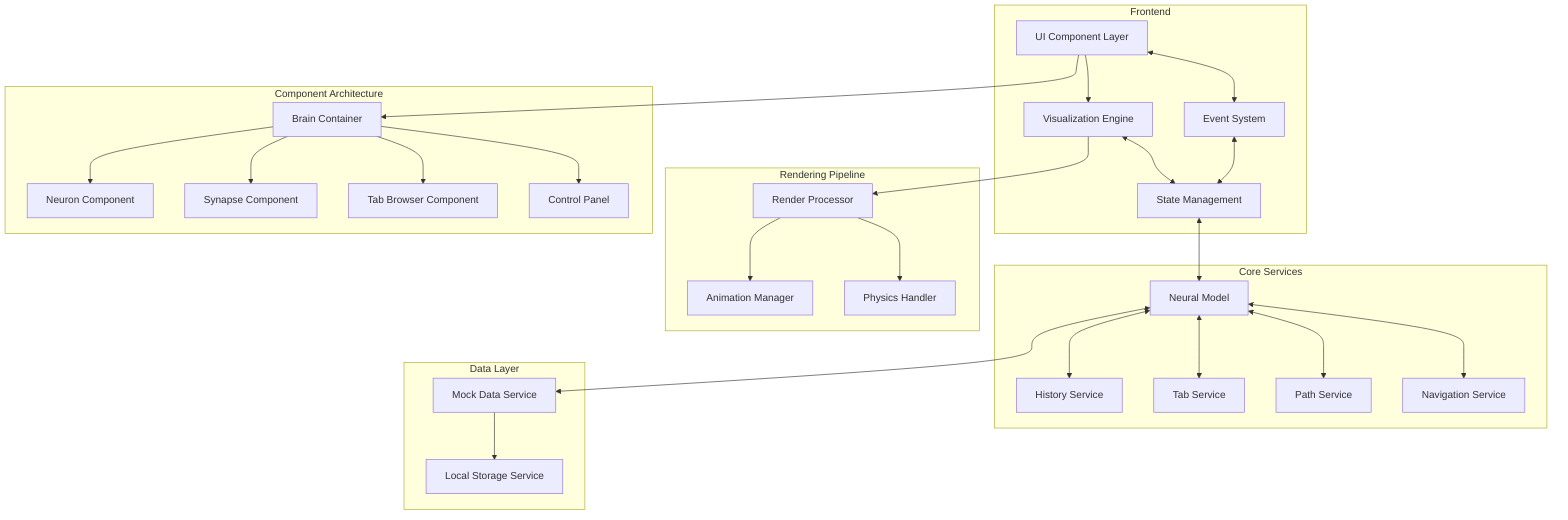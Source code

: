 flowchart TD
    subgraph "Frontend"
        UI["UI Component Layer"]
        VIS["Visualization Engine"]
        EV["Event System"]
        ST["State Management"]
        
        UI --> VIS
        UI <--> EV
        EV <--> ST
        VIS <--> ST
    end

    subgraph "Core Services"
        NM["Neural Model"]
        HS["History Service"]
        TS["Tab Service"]
        PS["Path Service"]
        NS["Navigation Service"]
        
        NM <--> HS
        NM <--> TS
        NM <--> PS
        NM <--> NS
    end
    
    subgraph "Data Layer"
        MDS["Mock Data Service"]
        LSS["Local Storage Service"]
        
        MDS --> LSS
    end
    
    subgraph "Rendering Pipeline"
        RP["Render Processor"]
        AM["Animation Manager"]
        PH["Physics Handler"]
        
        RP --> AM
        RP --> PH
    end
    
    ST <--> NM
    VIS --> RP
    NM <--> MDS
    
    subgraph "Component Architecture"
        direction TB
        BC["Brain Container"]
        NU["Neuron Component"]
        SY["Synapse Component"]
        TB["Tab Browser Component"]
        CP["Control Panel"]
        
        BC --> NU
        BC --> SY
        BC --> TB
        BC --> CP
    end
    
    UI --> BC

    class UI,VIS,EV,ST,NM,HS,TS,PS,NS,MDS,LSS,RP,AM,PH,BC,NU,SY,TB,CP node